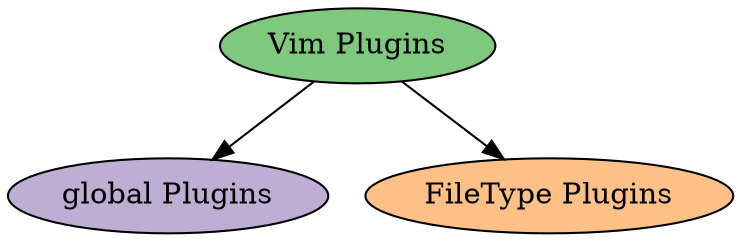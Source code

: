 digraph D {
	title="Types of vim plugins"

	node [colorscheme=accent3, style=filled]
	
	a [fillcolor=1 label="Vim Plugins"]
	b [fillcolor=2 label="global Plugins"]
	c [fillcolor=3 label="FileType Plugins"]

	a -> {b,c}
}

